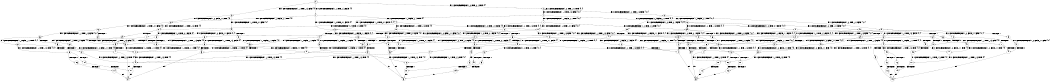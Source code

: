 digraph BCG {
size = "7, 10.5";
center = TRUE;
node [shape = circle];
0 [peripheries = 2];
0 -> 1 [label = "EX !0 !ATOMIC_EXCH_BRANCH (1, +1, TRUE, +1, 3, FALSE) !{0}"];
0 -> 2 [label = "EX !1 !ATOMIC_EXCH_BRANCH (1, +0, TRUE, +0, 1, TRUE) !{0}"];
0 -> 3 [label = "EX !0 !ATOMIC_EXCH_BRANCH (1, +1, TRUE, +1, 3, FALSE) !{0}"];
1 -> 4 [label = "EX !0 !ATOMIC_EXCH_BRANCH (1, +0, FALSE, +1, 1, TRUE) !{0}"];
1 -> 5 [label = "EX !1 !ATOMIC_EXCH_BRANCH (1, +0, TRUE, +0, 1, FALSE) !{0}"];
1 -> 6 [label = "EX !0 !ATOMIC_EXCH_BRANCH (1, +0, FALSE, +1, 1, TRUE) !{0}"];
2 -> 2 [label = "EX !1 !ATOMIC_EXCH_BRANCH (1, +0, TRUE, +0, 1, TRUE) !{0, 1}"];
2 -> 7 [label = "EX !0 !ATOMIC_EXCH_BRANCH (1, +1, TRUE, +1, 3, FALSE) !{0, 1}"];
2 -> 8 [label = "EX !0 !ATOMIC_EXCH_BRANCH (1, +1, TRUE, +1, 3, FALSE) !{0, 1}"];
3 -> 9 [label = "EX !1 !ATOMIC_EXCH_BRANCH (1, +0, TRUE, +0, 1, FALSE) !{0}"];
3 -> 6 [label = "EX !0 !ATOMIC_EXCH_BRANCH (1, +0, FALSE, +1, 1, TRUE) !{0}"];
4 -> 10 [label = "EX !0 !ATOMIC_EXCH_BRANCH (1, +1, TRUE, +1, 3, TRUE) !{0}"];
4 -> 11 [label = "EX !1 !ATOMIC_EXCH_BRANCH (1, +0, TRUE, +0, 1, FALSE) !{0}"];
4 -> 12 [label = "EX !0 !ATOMIC_EXCH_BRANCH (1, +1, TRUE, +1, 3, TRUE) !{0}"];
5 -> 13 [label = "EX !0 !ATOMIC_EXCH_BRANCH (1, +0, FALSE, +1, 1, FALSE) !{0, 1}"];
5 -> 14 [label = "TERMINATE !1"];
5 -> 15 [label = "EX !0 !ATOMIC_EXCH_BRANCH (1, +0, FALSE, +1, 1, FALSE) !{0, 1}"];
6 -> 16 [label = "EX !1 !ATOMIC_EXCH_BRANCH (1, +0, TRUE, +0, 1, FALSE) !{0}"];
6 -> 12 [label = "EX !0 !ATOMIC_EXCH_BRANCH (1, +1, TRUE, +1, 3, TRUE) !{0}"];
7 -> 17 [label = "EX !0 !ATOMIC_EXCH_BRANCH (1, +0, FALSE, +1, 1, TRUE) !{0, 1}"];
7 -> 5 [label = "EX !1 !ATOMIC_EXCH_BRANCH (1, +0, TRUE, +0, 1, FALSE) !{0, 1}"];
7 -> 18 [label = "EX !0 !ATOMIC_EXCH_BRANCH (1, +0, FALSE, +1, 1, TRUE) !{0, 1}"];
8 -> 19 [label = "EX !1 !ATOMIC_EXCH_BRANCH (1, +0, TRUE, +0, 1, FALSE) !{0, 1}"];
8 -> 18 [label = "EX !0 !ATOMIC_EXCH_BRANCH (1, +0, FALSE, +1, 1, TRUE) !{0, 1}"];
8 -> 20 [label = "EX !1 !ATOMIC_EXCH_BRANCH (1, +0, TRUE, +0, 1, FALSE) !{0, 1}"];
9 -> 21 [label = "EX !0 !ATOMIC_EXCH_BRANCH (1, +0, FALSE, +1, 1, FALSE) !{0, 1}"];
9 -> 22 [label = "TERMINATE !1"];
10 -> 23 [label = "EX !1 !ATOMIC_EXCH_BRANCH (1, +0, TRUE, +0, 1, FALSE) !{0}"];
10 -> 24 [label = "TERMINATE !0"];
11 -> 25 [label = "EX !0 !ATOMIC_EXCH_BRANCH (1, +1, TRUE, +1, 3, FALSE) !{0, 1}"];
11 -> 26 [label = "TERMINATE !1"];
11 -> 27 [label = "EX !0 !ATOMIC_EXCH_BRANCH (1, +1, TRUE, +1, 3, FALSE) !{0, 1}"];
12 -> 28 [label = "EX !1 !ATOMIC_EXCH_BRANCH (1, +0, TRUE, +0, 1, FALSE) !{0}"];
12 -> 29 [label = "TERMINATE !0"];
13 -> 30 [label = "TERMINATE !0"];
13 -> 31 [label = "TERMINATE !1"];
14 -> 32 [label = "EX !0 !ATOMIC_EXCH_BRANCH (1, +0, FALSE, +1, 1, FALSE) !{0}"];
14 -> 33 [label = "EX !0 !ATOMIC_EXCH_BRANCH (1, +0, FALSE, +1, 1, FALSE) !{0}"];
15 -> 34 [label = "TERMINATE !0"];
15 -> 35 [label = "TERMINATE !1"];
16 -> 36 [label = "EX !0 !ATOMIC_EXCH_BRANCH (1, +1, TRUE, +1, 3, FALSE) !{0, 1}"];
16 -> 37 [label = "TERMINATE !1"];
17 -> 38 [label = "EX !0 !ATOMIC_EXCH_BRANCH (1, +1, TRUE, +1, 3, TRUE) !{0, 1}"];
17 -> 11 [label = "EX !1 !ATOMIC_EXCH_BRANCH (1, +0, TRUE, +0, 1, FALSE) !{0, 1}"];
17 -> 39 [label = "EX !0 !ATOMIC_EXCH_BRANCH (1, +1, TRUE, +1, 3, TRUE) !{0, 1}"];
18 -> 40 [label = "EX !1 !ATOMIC_EXCH_BRANCH (1, +0, TRUE, +0, 1, FALSE) !{0, 1}"];
18 -> 39 [label = "EX !0 !ATOMIC_EXCH_BRANCH (1, +1, TRUE, +1, 3, TRUE) !{0, 1}"];
18 -> 41 [label = "EX !1 !ATOMIC_EXCH_BRANCH (1, +0, TRUE, +0, 1, FALSE) !{0, 1}"];
19 -> 42 [label = "EX !0 !ATOMIC_EXCH_BRANCH (1, +0, FALSE, +1, 1, FALSE) !{0, 1}"];
19 -> 43 [label = "TERMINATE !1"];
19 -> 15 [label = "EX !0 !ATOMIC_EXCH_BRANCH (1, +0, FALSE, +1, 1, FALSE) !{0, 1}"];
20 -> 15 [label = "EX !0 !ATOMIC_EXCH_BRANCH (1, +0, FALSE, +1, 1, FALSE) !{0, 1}"];
20 -> 44 [label = "TERMINATE !1"];
21 -> 45 [label = "TERMINATE !0"];
21 -> 46 [label = "TERMINATE !1"];
22 -> 33 [label = "EX !0 !ATOMIC_EXCH_BRANCH (1, +0, FALSE, +1, 1, FALSE) !{0}"];
23 -> 30 [label = "TERMINATE !0"];
23 -> 31 [label = "TERMINATE !1"];
24 -> 47 [label = "EX !1 !ATOMIC_EXCH_BRANCH (1, +0, TRUE, +0, 1, FALSE) !{1}"];
24 -> 48 [label = "EX !1 !ATOMIC_EXCH_BRANCH (1, +0, TRUE, +0, 1, FALSE) !{1}"];
25 -> 49 [label = "EX !0 !ATOMIC_EXCH_BRANCH (1, +0, FALSE, +1, 1, TRUE) !{0, 1}"];
25 -> 50 [label = "TERMINATE !1"];
25 -> 51 [label = "EX !0 !ATOMIC_EXCH_BRANCH (1, +0, FALSE, +1, 1, TRUE) !{0, 1}"];
26 -> 52 [label = "EX !0 !ATOMIC_EXCH_BRANCH (1, +1, TRUE, +1, 3, FALSE) !{0}"];
26 -> 53 [label = "EX !0 !ATOMIC_EXCH_BRANCH (1, +1, TRUE, +1, 3, FALSE) !{0}"];
27 -> 51 [label = "EX !0 !ATOMIC_EXCH_BRANCH (1, +0, FALSE, +1, 1, TRUE) !{0, 1}"];
27 -> 54 [label = "TERMINATE !1"];
28 -> 45 [label = "TERMINATE !0"];
28 -> 46 [label = "TERMINATE !1"];
29 -> 55 [label = "EX !1 !ATOMIC_EXCH_BRANCH (1, +0, TRUE, +0, 1, FALSE) !{1}"];
30 -> 56 [label = "TERMINATE !1"];
31 -> 57 [label = "TERMINATE !0"];
32 -> 57 [label = "TERMINATE !0"];
33 -> 58 [label = "TERMINATE !0"];
34 -> 59 [label = "TERMINATE !1"];
35 -> 60 [label = "TERMINATE !0"];
36 -> 61 [label = "EX !0 !ATOMIC_EXCH_BRANCH (1, +0, FALSE, +1, 1, TRUE) !{0, 1}"];
36 -> 62 [label = "TERMINATE !1"];
37 -> 53 [label = "EX !0 !ATOMIC_EXCH_BRANCH (1, +1, TRUE, +1, 3, FALSE) !{0}"];
38 -> 23 [label = "EX !1 !ATOMIC_EXCH_BRANCH (1, +0, TRUE, +0, 1, FALSE) !{0, 1}"];
38 -> 63 [label = "TERMINATE !0"];
39 -> 64 [label = "EX !1 !ATOMIC_EXCH_BRANCH (1, +0, TRUE, +0, 1, FALSE) !{0, 1}"];
39 -> 65 [label = "EX !1 !ATOMIC_EXCH_BRANCH (1, +0, TRUE, +0, 1, FALSE) !{0, 1}"];
39 -> 66 [label = "TERMINATE !0"];
40 -> 67 [label = "EX !0 !ATOMIC_EXCH_BRANCH (1, +1, TRUE, +1, 3, FALSE) !{0, 1}"];
40 -> 68 [label = "TERMINATE !1"];
40 -> 27 [label = "EX !0 !ATOMIC_EXCH_BRANCH (1, +1, TRUE, +1, 3, FALSE) !{0, 1}"];
41 -> 27 [label = "EX !0 !ATOMIC_EXCH_BRANCH (1, +1, TRUE, +1, 3, FALSE) !{0, 1}"];
41 -> 69 [label = "TERMINATE !1"];
42 -> 70 [label = "TERMINATE !0"];
42 -> 71 [label = "TERMINATE !1"];
43 -> 72 [label = "EX !0 !ATOMIC_EXCH_BRANCH (1, +0, FALSE, +1, 1, FALSE) !{0}"];
44 -> 73 [label = "EX !0 !ATOMIC_EXCH_BRANCH (1, +0, FALSE, +1, 1, FALSE) !{0}"];
45 -> 74 [label = "TERMINATE !1"];
46 -> 58 [label = "TERMINATE !0"];
47 -> 56 [label = "TERMINATE !1"];
48 -> 75 [label = "TERMINATE !1"];
49 -> 76 [label = "EX !0 !ATOMIC_EXCH_BRANCH (1, +1, TRUE, +1, 3, TRUE) !{0, 1}"];
49 -> 77 [label = "TERMINATE !1"];
49 -> 78 [label = "EX !0 !ATOMIC_EXCH_BRANCH (1, +1, TRUE, +1, 3, TRUE) !{0, 1}"];
50 -> 79 [label = "EX !0 !ATOMIC_EXCH_BRANCH (1, +0, FALSE, +1, 1, TRUE) !{0}"];
50 -> 80 [label = "EX !0 !ATOMIC_EXCH_BRANCH (1, +0, FALSE, +1, 1, TRUE) !{0}"];
51 -> 78 [label = "EX !0 !ATOMIC_EXCH_BRANCH (1, +1, TRUE, +1, 3, TRUE) !{0, 1}"];
51 -> 81 [label = "TERMINATE !1"];
52 -> 79 [label = "EX !0 !ATOMIC_EXCH_BRANCH (1, +0, FALSE, +1, 1, TRUE) !{0}"];
52 -> 80 [label = "EX !0 !ATOMIC_EXCH_BRANCH (1, +0, FALSE, +1, 1, TRUE) !{0}"];
53 -> 80 [label = "EX !0 !ATOMIC_EXCH_BRANCH (1, +0, FALSE, +1, 1, TRUE) !{0}"];
54 -> 82 [label = "EX !0 !ATOMIC_EXCH_BRANCH (1, +0, FALSE, +1, 1, TRUE) !{0}"];
55 -> 74 [label = "TERMINATE !1"];
56 -> 83 [label = "exit"];
57 -> 83 [label = "exit"];
58 -> 84 [label = "exit"];
59 -> 85 [label = "exit"];
60 -> 85 [label = "exit"];
61 -> 86 [label = "EX !0 !ATOMIC_EXCH_BRANCH (1, +1, TRUE, +1, 3, TRUE) !{0, 1}"];
61 -> 87 [label = "TERMINATE !1"];
62 -> 80 [label = "EX !0 !ATOMIC_EXCH_BRANCH (1, +0, FALSE, +1, 1, TRUE) !{0}"];
63 -> 47 [label = "EX !1 !ATOMIC_EXCH_BRANCH (1, +0, TRUE, +0, 1, FALSE) !{1}"];
63 -> 48 [label = "EX !1 !ATOMIC_EXCH_BRANCH (1, +0, TRUE, +0, 1, FALSE) !{1}"];
64 -> 70 [label = "TERMINATE !0"];
64 -> 71 [label = "TERMINATE !1"];
65 -> 34 [label = "TERMINATE !0"];
65 -> 35 [label = "TERMINATE !1"];
66 -> 88 [label = "EX !1 !ATOMIC_EXCH_BRANCH (1, +0, TRUE, +0, 1, FALSE) !{1}"];
67 -> 89 [label = "EX !0 !ATOMIC_EXCH_BRANCH (1, +0, FALSE, +1, 1, TRUE) !{0, 1}"];
67 -> 90 [label = "TERMINATE !1"];
67 -> 51 [label = "EX !0 !ATOMIC_EXCH_BRANCH (1, +0, FALSE, +1, 1, TRUE) !{0, 1}"];
68 -> 91 [label = "EX !0 !ATOMIC_EXCH_BRANCH (1, +1, TRUE, +1, 3, FALSE) !{0}"];
69 -> 92 [label = "EX !0 !ATOMIC_EXCH_BRANCH (1, +1, TRUE, +1, 3, FALSE) !{0}"];
70 -> 93 [label = "TERMINATE !1"];
71 -> 94 [label = "TERMINATE !0"];
72 -> 94 [label = "TERMINATE !0"];
73 -> 60 [label = "TERMINATE !0"];
74 -> 84 [label = "exit"];
75 -> 95 [label = "exit"];
76 -> 96 [label = "TERMINATE !0"];
76 -> 97 [label = "TERMINATE !1"];
77 -> 98 [label = "EX !0 !ATOMIC_EXCH_BRANCH (1, +1, TRUE, +1, 3, TRUE) !{0}"];
77 -> 99 [label = "EX !0 !ATOMIC_EXCH_BRANCH (1, +1, TRUE, +1, 3, TRUE) !{0}"];
78 -> 100 [label = "TERMINATE !0"];
78 -> 101 [label = "TERMINATE !1"];
79 -> 98 [label = "EX !0 !ATOMIC_EXCH_BRANCH (1, +1, TRUE, +1, 3, TRUE) !{0}"];
79 -> 99 [label = "EX !0 !ATOMIC_EXCH_BRANCH (1, +1, TRUE, +1, 3, TRUE) !{0}"];
80 -> 99 [label = "EX !0 !ATOMIC_EXCH_BRANCH (1, +1, TRUE, +1, 3, TRUE) !{0}"];
81 -> 102 [label = "EX !0 !ATOMIC_EXCH_BRANCH (1, +1, TRUE, +1, 3, TRUE) !{0}"];
82 -> 102 [label = "EX !0 !ATOMIC_EXCH_BRANCH (1, +1, TRUE, +1, 3, TRUE) !{0}"];
86 -> 103 [label = "TERMINATE !0"];
86 -> 104 [label = "TERMINATE !1"];
87 -> 99 [label = "EX !0 !ATOMIC_EXCH_BRANCH (1, +1, TRUE, +1, 3, TRUE) !{0}"];
88 -> 59 [label = "TERMINATE !1"];
89 -> 105 [label = "EX !0 !ATOMIC_EXCH_BRANCH (1, +1, TRUE, +1, 3, TRUE) !{0, 1}"];
89 -> 106 [label = "TERMINATE !1"];
89 -> 78 [label = "EX !0 !ATOMIC_EXCH_BRANCH (1, +1, TRUE, +1, 3, TRUE) !{0, 1}"];
90 -> 107 [label = "EX !0 !ATOMIC_EXCH_BRANCH (1, +0, FALSE, +1, 1, TRUE) !{0}"];
91 -> 107 [label = "EX !0 !ATOMIC_EXCH_BRANCH (1, +0, FALSE, +1, 1, TRUE) !{0}"];
92 -> 82 [label = "EX !0 !ATOMIC_EXCH_BRANCH (1, +0, FALSE, +1, 1, TRUE) !{0}"];
93 -> 108 [label = "exit"];
94 -> 108 [label = "exit"];
96 -> 109 [label = "TERMINATE !1"];
97 -> 110 [label = "TERMINATE !0"];
98 -> 110 [label = "TERMINATE !0"];
99 -> 111 [label = "TERMINATE !0"];
100 -> 112 [label = "TERMINATE !1"];
101 -> 113 [label = "TERMINATE !0"];
102 -> 113 [label = "TERMINATE !0"];
103 -> 114 [label = "TERMINATE !1"];
104 -> 111 [label = "TERMINATE !0"];
105 -> 115 [label = "TERMINATE !0"];
105 -> 116 [label = "TERMINATE !1"];
106 -> 117 [label = "EX !0 !ATOMIC_EXCH_BRANCH (1, +1, TRUE, +1, 3, TRUE) !{0}"];
107 -> 117 [label = "EX !0 !ATOMIC_EXCH_BRANCH (1, +1, TRUE, +1, 3, TRUE) !{0}"];
109 -> 83 [label = "exit"];
110 -> 83 [label = "exit"];
111 -> 84 [label = "exit"];
112 -> 85 [label = "exit"];
113 -> 85 [label = "exit"];
114 -> 84 [label = "exit"];
115 -> 118 [label = "TERMINATE !1"];
116 -> 119 [label = "TERMINATE !0"];
117 -> 119 [label = "TERMINATE !0"];
118 -> 108 [label = "exit"];
119 -> 108 [label = "exit"];
}
